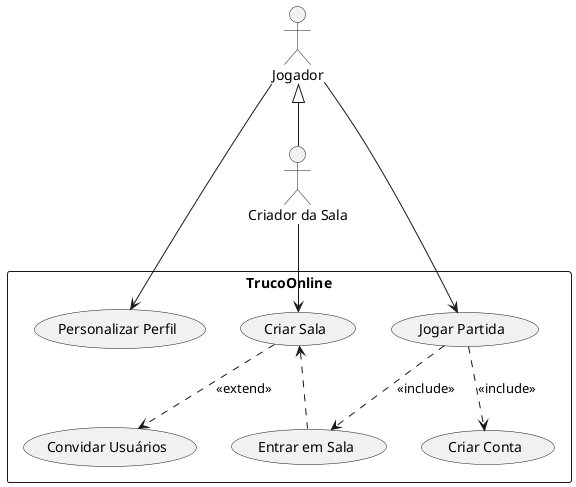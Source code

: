 @startuml userCaseTrucoOnline

actor "Jogador" as jogador
actor "Criador da Sala" as criadorSala

jogador <|-down- criadorSala

rectangle TrucoOnline {
    usecase "Criar Conta" as criarConta
    usecase "Entrar em Sala" as entrarSala
    usecase "Jogar Partida" as jogarPartida
    usecase "Criar Sala" as criarSala
    usecase "Convidar Usuários" as convidarUsuarios
    usecase "Personalizar Perfil" as personalizarPerfil
}
    jogador -right-> personalizarPerfil
    jogador --> jogarPartida 
    jogarPartida ..> entrarSala : <<include>>
    jogarPartida ..> criarConta : <<include>>

    criadorSala --> criarSala
    criarSala .down.> convidarUsuarios : <<extend>>

    entrarSala .up.> criarSala

@enduml